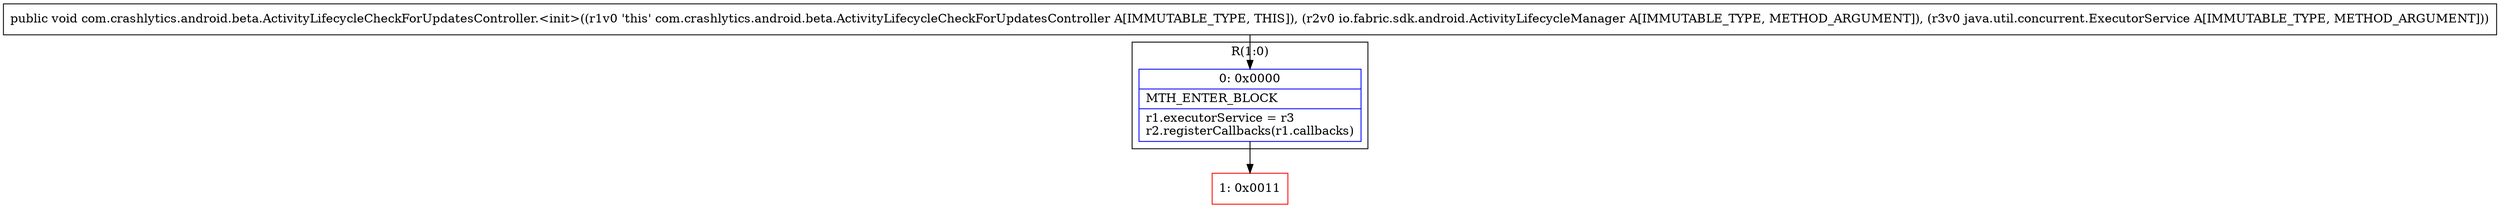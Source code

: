 digraph "CFG forcom.crashlytics.android.beta.ActivityLifecycleCheckForUpdatesController.\<init\>(Lio\/fabric\/sdk\/android\/ActivityLifecycleManager;Ljava\/util\/concurrent\/ExecutorService;)V" {
subgraph cluster_Region_128338970 {
label = "R(1:0)";
node [shape=record,color=blue];
Node_0 [shape=record,label="{0\:\ 0x0000|MTH_ENTER_BLOCK\l|r1.executorService = r3\lr2.registerCallbacks(r1.callbacks)\l}"];
}
Node_1 [shape=record,color=red,label="{1\:\ 0x0011}"];
MethodNode[shape=record,label="{public void com.crashlytics.android.beta.ActivityLifecycleCheckForUpdatesController.\<init\>((r1v0 'this' com.crashlytics.android.beta.ActivityLifecycleCheckForUpdatesController A[IMMUTABLE_TYPE, THIS]), (r2v0 io.fabric.sdk.android.ActivityLifecycleManager A[IMMUTABLE_TYPE, METHOD_ARGUMENT]), (r3v0 java.util.concurrent.ExecutorService A[IMMUTABLE_TYPE, METHOD_ARGUMENT])) }"];
MethodNode -> Node_0;
Node_0 -> Node_1;
}

